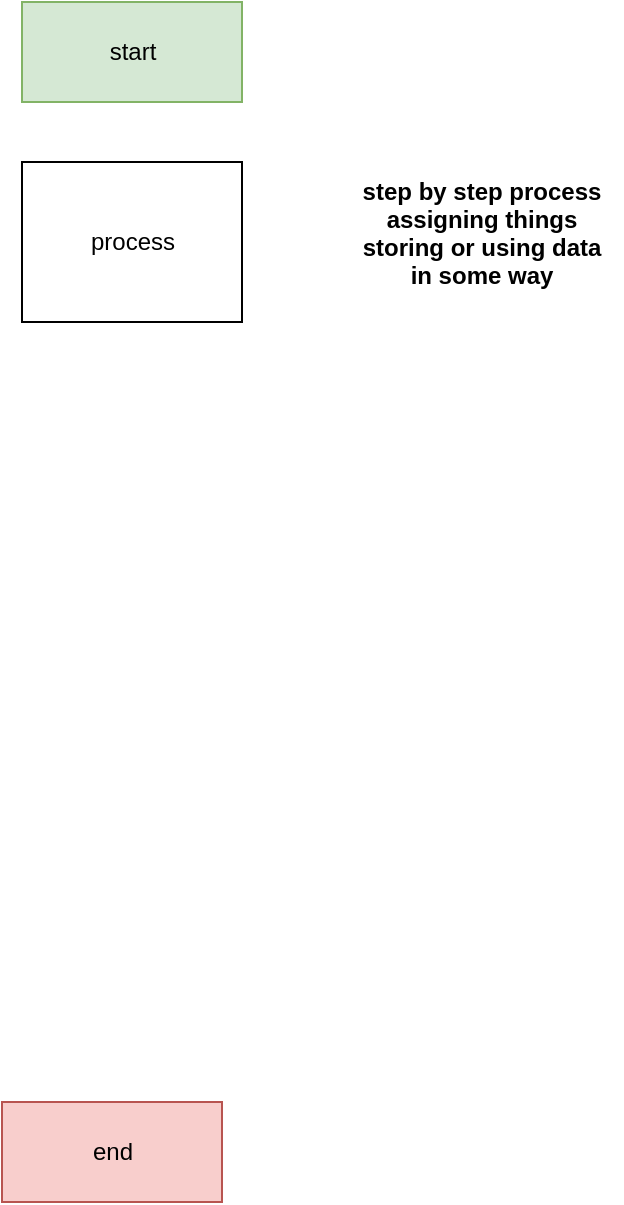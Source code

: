 <mxfile version="13.9.3" type="github">
  <diagram id="R9y0cBMXeNlg3ZQP-FSb" name="Page-1">
    <mxGraphModel dx="934" dy="697" grid="1" gridSize="10" guides="1" tooltips="1" connect="1" arrows="1" fold="1" page="1" pageScale="1" pageWidth="850" pageHeight="1100" math="0" shadow="0">
      <root>
        <mxCell id="0" />
        <mxCell id="1" parent="0" />
        <mxCell id="XJ3Yo-U74XfxD57NobTS-1" value="start" style="html=1;fillColor=#d5e8d4;strokeColor=#82b366;" vertex="1" parent="1">
          <mxGeometry x="150" y="50" width="110" height="50" as="geometry" />
        </mxCell>
        <mxCell id="XJ3Yo-U74XfxD57NobTS-2" value="end&lt;br&gt;" style="html=1;fillColor=#f8cecc;strokeColor=#b85450;" vertex="1" parent="1">
          <mxGeometry x="140" y="600" width="110" height="50" as="geometry" />
        </mxCell>
        <mxCell id="XJ3Yo-U74XfxD57NobTS-3" value="process&lt;br&gt;" style="html=1;" vertex="1" parent="1">
          <mxGeometry x="150" y="130" width="110" height="80" as="geometry" />
        </mxCell>
        <mxCell id="XJ3Yo-U74XfxD57NobTS-4" value="step by step process&#xa;assigning things&#xa;storing or using data &#xa;in some way" style="text;align=center;fontStyle=1;verticalAlign=middle;spacingLeft=3;spacingRight=3;strokeColor=none;rotatable=0;points=[[0,0.5],[1,0.5]];portConstraint=eastwest;" vertex="1" parent="1">
          <mxGeometry x="310" y="100" width="140" height="130" as="geometry" />
        </mxCell>
      </root>
    </mxGraphModel>
  </diagram>
</mxfile>
